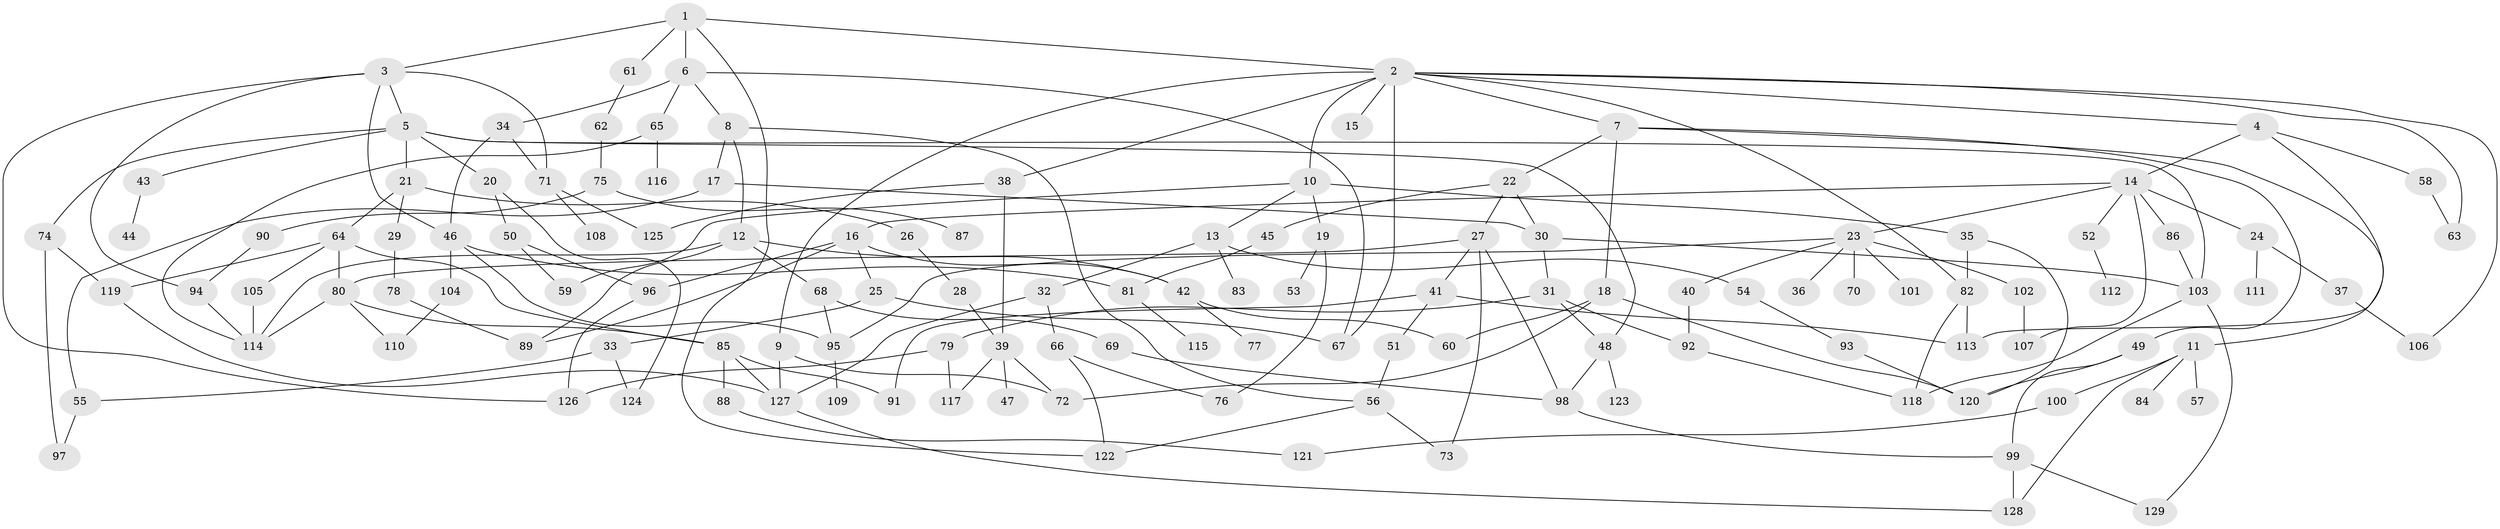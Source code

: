 // Generated by graph-tools (version 1.1) at 2025/34/03/09/25 02:34:25]
// undirected, 129 vertices, 192 edges
graph export_dot {
graph [start="1"]
  node [color=gray90,style=filled];
  1;
  2;
  3;
  4;
  5;
  6;
  7;
  8;
  9;
  10;
  11;
  12;
  13;
  14;
  15;
  16;
  17;
  18;
  19;
  20;
  21;
  22;
  23;
  24;
  25;
  26;
  27;
  28;
  29;
  30;
  31;
  32;
  33;
  34;
  35;
  36;
  37;
  38;
  39;
  40;
  41;
  42;
  43;
  44;
  45;
  46;
  47;
  48;
  49;
  50;
  51;
  52;
  53;
  54;
  55;
  56;
  57;
  58;
  59;
  60;
  61;
  62;
  63;
  64;
  65;
  66;
  67;
  68;
  69;
  70;
  71;
  72;
  73;
  74;
  75;
  76;
  77;
  78;
  79;
  80;
  81;
  82;
  83;
  84;
  85;
  86;
  87;
  88;
  89;
  90;
  91;
  92;
  93;
  94;
  95;
  96;
  97;
  98;
  99;
  100;
  101;
  102;
  103;
  104;
  105;
  106;
  107;
  108;
  109;
  110;
  111;
  112;
  113;
  114;
  115;
  116;
  117;
  118;
  119;
  120;
  121;
  122;
  123;
  124;
  125;
  126;
  127;
  128;
  129;
  1 -- 2;
  1 -- 3;
  1 -- 6;
  1 -- 61;
  1 -- 122;
  2 -- 4;
  2 -- 7;
  2 -- 9;
  2 -- 10;
  2 -- 15;
  2 -- 38;
  2 -- 63;
  2 -- 106;
  2 -- 67;
  2 -- 82;
  3 -- 5;
  3 -- 46;
  3 -- 71;
  3 -- 94;
  3 -- 126;
  4 -- 14;
  4 -- 58;
  4 -- 113;
  5 -- 20;
  5 -- 21;
  5 -- 43;
  5 -- 48;
  5 -- 74;
  5 -- 103;
  6 -- 8;
  6 -- 34;
  6 -- 65;
  6 -- 67;
  7 -- 11;
  7 -- 18;
  7 -- 22;
  7 -- 49;
  8 -- 12;
  8 -- 17;
  8 -- 56;
  9 -- 72;
  9 -- 127;
  10 -- 13;
  10 -- 19;
  10 -- 35;
  10 -- 59;
  11 -- 57;
  11 -- 84;
  11 -- 100;
  11 -- 128;
  12 -- 42;
  12 -- 68;
  12 -- 114;
  12 -- 89;
  13 -- 32;
  13 -- 54;
  13 -- 83;
  14 -- 16;
  14 -- 23;
  14 -- 24;
  14 -- 52;
  14 -- 86;
  14 -- 107;
  16 -- 25;
  16 -- 42;
  16 -- 96;
  16 -- 89;
  17 -- 55;
  17 -- 30;
  18 -- 120;
  18 -- 60;
  18 -- 72;
  19 -- 53;
  19 -- 76;
  20 -- 50;
  20 -- 124;
  21 -- 26;
  21 -- 29;
  21 -- 64;
  22 -- 27;
  22 -- 30;
  22 -- 45;
  23 -- 36;
  23 -- 40;
  23 -- 70;
  23 -- 101;
  23 -- 102;
  23 -- 95;
  24 -- 37;
  24 -- 111;
  25 -- 33;
  25 -- 67;
  26 -- 28;
  27 -- 41;
  27 -- 73;
  27 -- 80;
  27 -- 98;
  28 -- 39;
  29 -- 78;
  30 -- 31;
  30 -- 103;
  31 -- 79;
  31 -- 48;
  31 -- 92;
  32 -- 66;
  32 -- 127;
  33 -- 124;
  33 -- 55;
  34 -- 46;
  34 -- 71;
  35 -- 82;
  35 -- 120;
  37 -- 106;
  38 -- 125;
  38 -- 39;
  39 -- 47;
  39 -- 117;
  39 -- 72;
  40 -- 92;
  41 -- 51;
  41 -- 113;
  41 -- 91;
  42 -- 60;
  42 -- 77;
  43 -- 44;
  45 -- 81;
  46 -- 81;
  46 -- 104;
  46 -- 95;
  48 -- 123;
  48 -- 98;
  49 -- 99;
  49 -- 120;
  50 -- 59;
  50 -- 96;
  51 -- 56;
  52 -- 112;
  54 -- 93;
  55 -- 97;
  56 -- 122;
  56 -- 73;
  58 -- 63;
  61 -- 62;
  62 -- 75;
  64 -- 80;
  64 -- 85;
  64 -- 105;
  64 -- 119;
  65 -- 116;
  65 -- 114;
  66 -- 76;
  66 -- 122;
  68 -- 69;
  68 -- 95;
  69 -- 98;
  71 -- 108;
  71 -- 125;
  74 -- 97;
  74 -- 119;
  75 -- 87;
  75 -- 90;
  78 -- 89;
  79 -- 126;
  79 -- 117;
  80 -- 85;
  80 -- 110;
  80 -- 114;
  81 -- 115;
  82 -- 113;
  82 -- 118;
  85 -- 88;
  85 -- 91;
  85 -- 127;
  86 -- 103;
  88 -- 121;
  90 -- 94;
  92 -- 118;
  93 -- 120;
  94 -- 114;
  95 -- 109;
  96 -- 126;
  98 -- 99;
  99 -- 129;
  99 -- 128;
  100 -- 121;
  102 -- 107;
  103 -- 118;
  103 -- 129;
  104 -- 110;
  105 -- 114;
  119 -- 127;
  127 -- 128;
}
